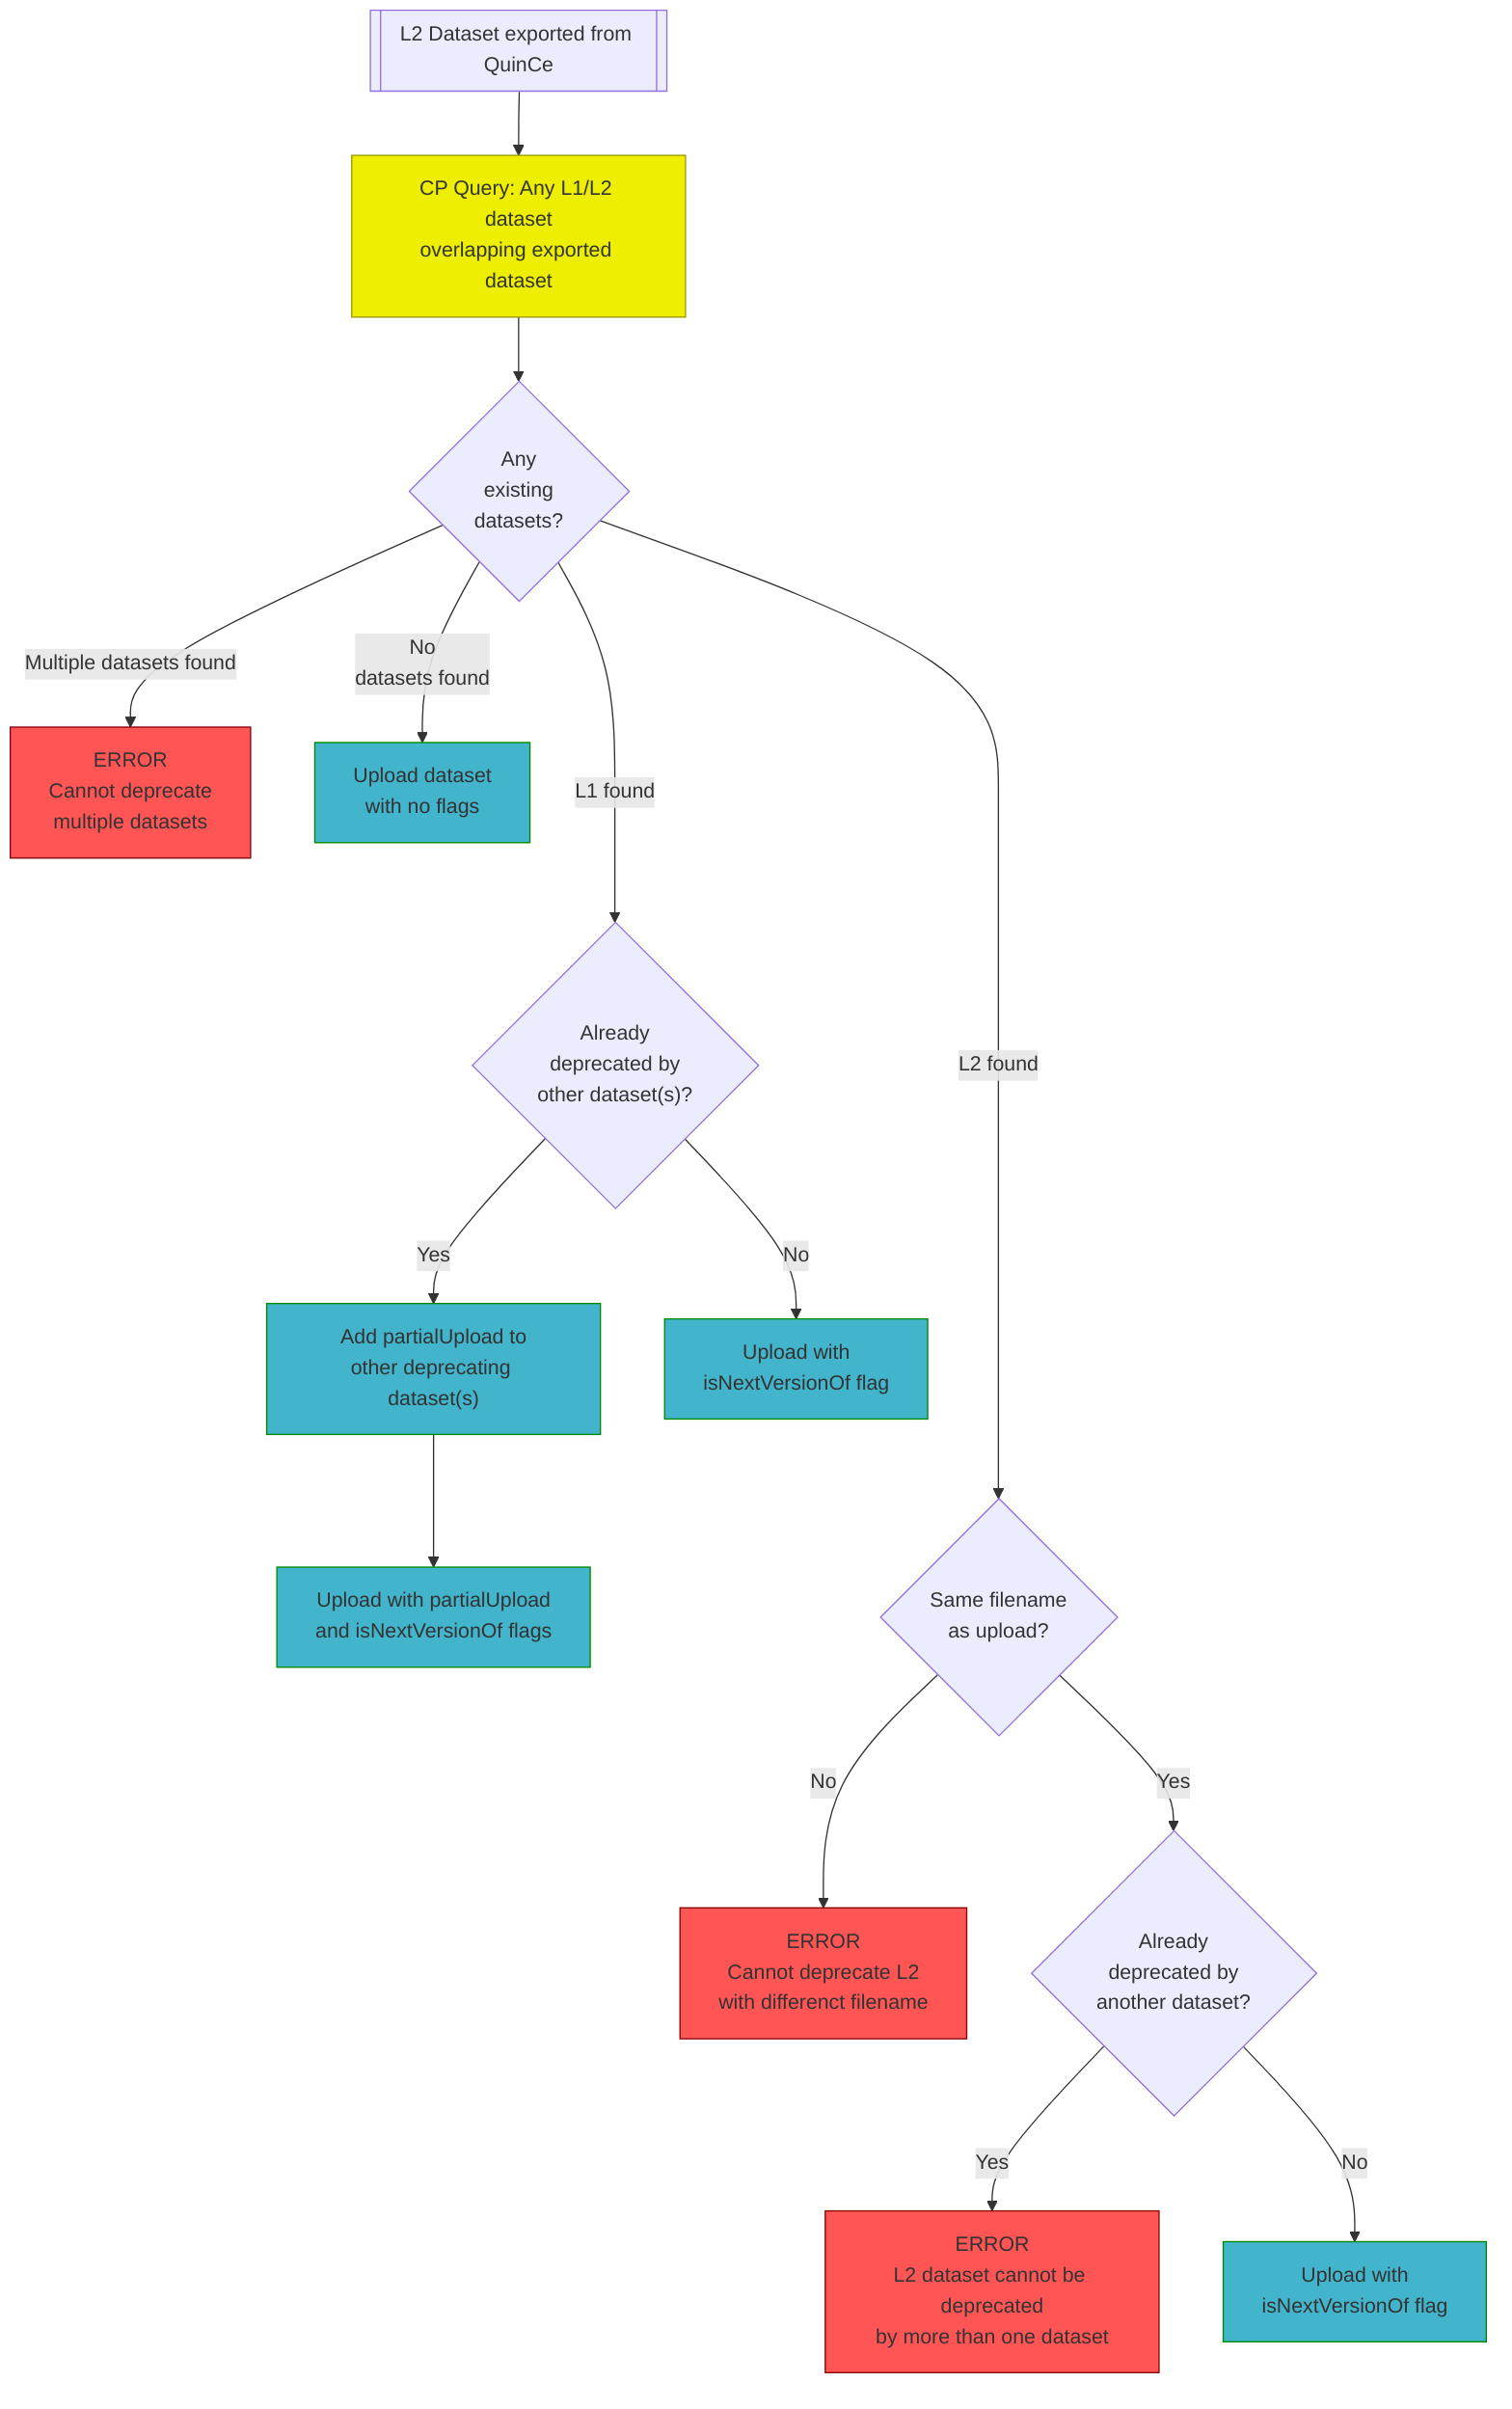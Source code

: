 flowchart TD
  exported[[L2 Dataset exported from QuinCe]]
  q_existing[CP Query: Any L1/L2 dataset<br>overlapping exported dataset]:::query
  any_existing{Any<br>existing<br>datasets?}

  err_multi[ERROR<br>Cannot deprecate<br>multiple datasets]:::error
  upload_no_flags[Upload dataset<br>with no flags]:::upload

  l1_already_deprecated{"Already<br>deprecated by<br>other dataset(s)?"}

  l1_add_partial_to_other["Add partialUpload to<br>other deprecating dataset(s)"]:::upload
  upload_with_partial_invo[Upload with partialUpload<br>and isNextVersionOf flags]:::upload
  upload_with_invo[Upload with<br>isNextVersionOf flag]:::upload

  same_filename{Same filename<br>as upload?}
  err_diff_filename[ERROR<br>Cannot deprecate L2<br>with differenct filename]:::error

  l2_deprecated{Already<br>deprecated by<br>another dataset?}
  err_l2_deprecated[ERROR<br>L2 dataset cannot be deprecated<br>by more than one dataset]:::error

  upload_with_invo_l2[Upload with<br>isNextVersionOf flag]:::upload

  exported-->q_existing
  q_existing-->any_existing

  any_existing-->|No<br>datasets found|upload_no_flags
  any_existing-->|Multiple datasets found|err_multi

  any_existing--->|L1 found|l1_already_deprecated
  l1_already_deprecated-->|Yes|l1_add_partial_to_other
  l1_add_partial_to_other-->upload_with_partial_invo

  l1_already_deprecated-->|No|upload_with_invo

  any_existing----->|L2 found|same_filename

  same_filename-->|No|err_diff_filename

  same_filename-->|Yes|l2_deprecated

  l2_deprecated-->|Yes|err_l2_deprecated
  l2_deprecated-->|No|upload_with_invo_l2

  classDef upload fill:#42b4cb,stroke:#080
  classDef error fill:#f55,stroke:#800
  classDef query fill:#ee0,stroke:#990